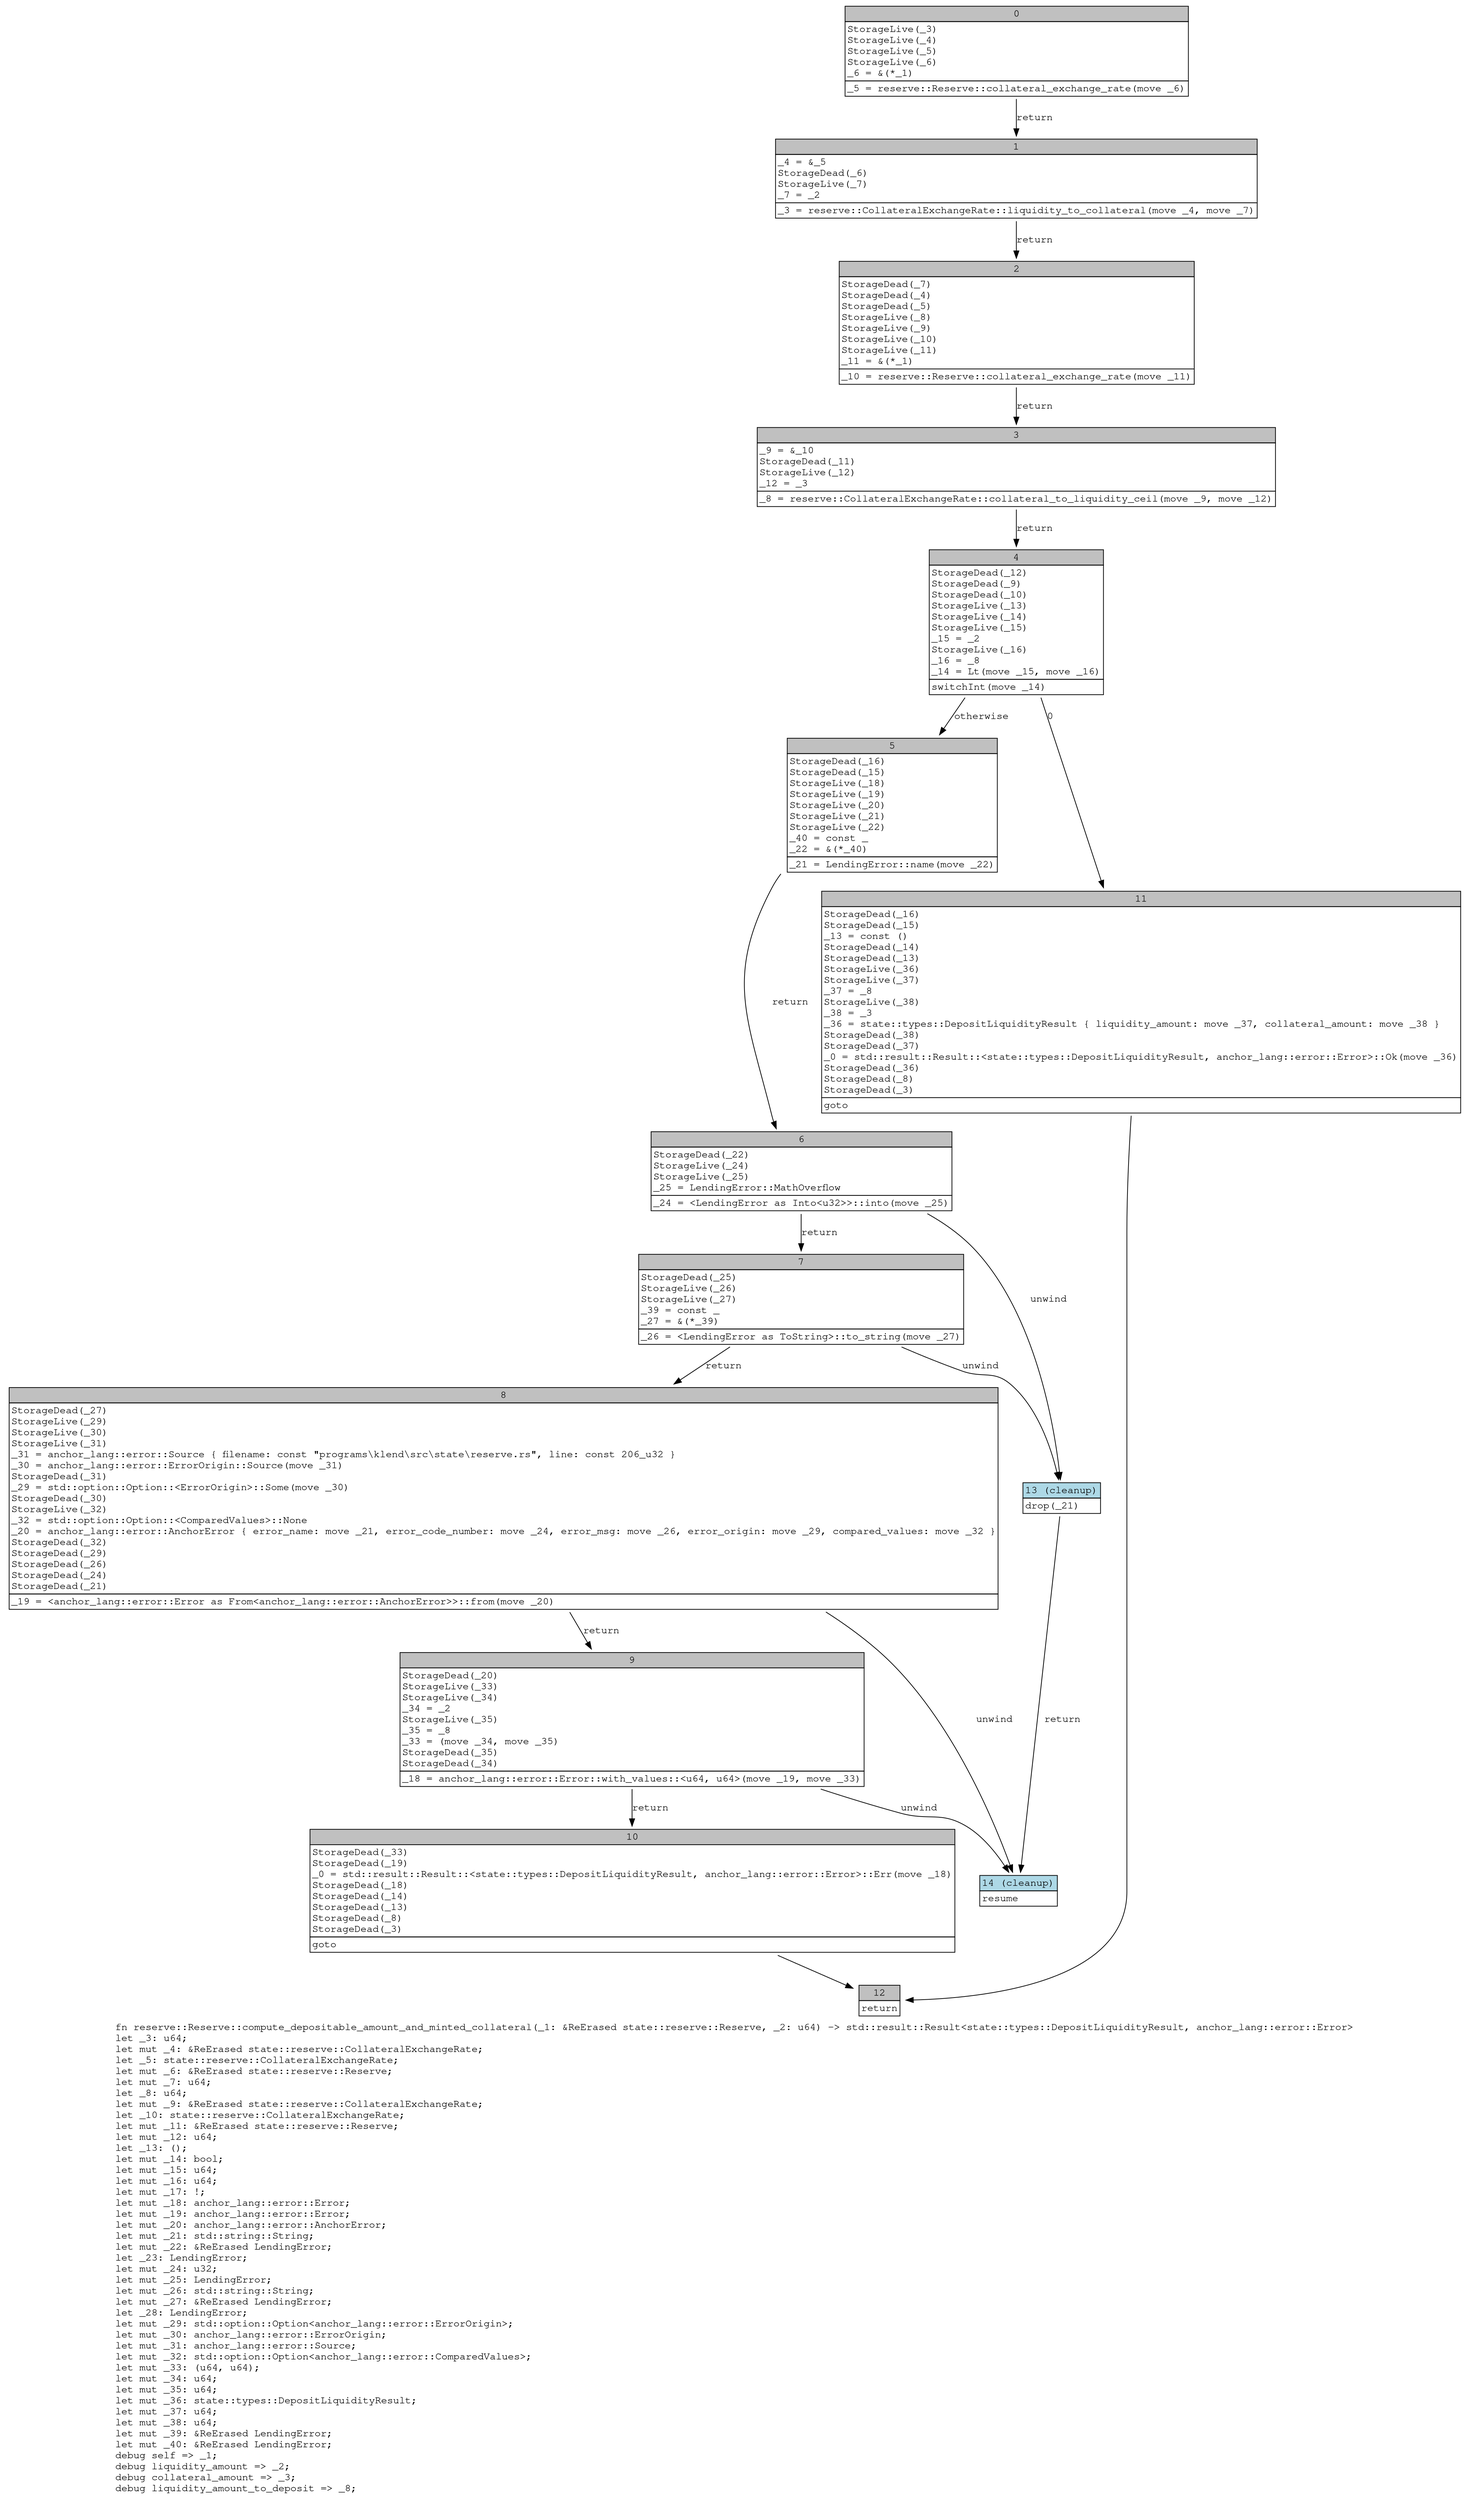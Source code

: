 digraph Mir_0_1878 {
    graph [fontname="Courier, monospace"];
    node [fontname="Courier, monospace"];
    edge [fontname="Courier, monospace"];
    label=<fn reserve::Reserve::compute_depositable_amount_and_minted_collateral(_1: &amp;ReErased state::reserve::Reserve, _2: u64) -&gt; std::result::Result&lt;state::types::DepositLiquidityResult, anchor_lang::error::Error&gt;<br align="left"/>let _3: u64;<br align="left"/>let mut _4: &amp;ReErased state::reserve::CollateralExchangeRate;<br align="left"/>let _5: state::reserve::CollateralExchangeRate;<br align="left"/>let mut _6: &amp;ReErased state::reserve::Reserve;<br align="left"/>let mut _7: u64;<br align="left"/>let _8: u64;<br align="left"/>let mut _9: &amp;ReErased state::reserve::CollateralExchangeRate;<br align="left"/>let _10: state::reserve::CollateralExchangeRate;<br align="left"/>let mut _11: &amp;ReErased state::reserve::Reserve;<br align="left"/>let mut _12: u64;<br align="left"/>let _13: ();<br align="left"/>let mut _14: bool;<br align="left"/>let mut _15: u64;<br align="left"/>let mut _16: u64;<br align="left"/>let mut _17: !;<br align="left"/>let mut _18: anchor_lang::error::Error;<br align="left"/>let mut _19: anchor_lang::error::Error;<br align="left"/>let mut _20: anchor_lang::error::AnchorError;<br align="left"/>let mut _21: std::string::String;<br align="left"/>let mut _22: &amp;ReErased LendingError;<br align="left"/>let _23: LendingError;<br align="left"/>let mut _24: u32;<br align="left"/>let mut _25: LendingError;<br align="left"/>let mut _26: std::string::String;<br align="left"/>let mut _27: &amp;ReErased LendingError;<br align="left"/>let _28: LendingError;<br align="left"/>let mut _29: std::option::Option&lt;anchor_lang::error::ErrorOrigin&gt;;<br align="left"/>let mut _30: anchor_lang::error::ErrorOrigin;<br align="left"/>let mut _31: anchor_lang::error::Source;<br align="left"/>let mut _32: std::option::Option&lt;anchor_lang::error::ComparedValues&gt;;<br align="left"/>let mut _33: (u64, u64);<br align="left"/>let mut _34: u64;<br align="left"/>let mut _35: u64;<br align="left"/>let mut _36: state::types::DepositLiquidityResult;<br align="left"/>let mut _37: u64;<br align="left"/>let mut _38: u64;<br align="left"/>let mut _39: &amp;ReErased LendingError;<br align="left"/>let mut _40: &amp;ReErased LendingError;<br align="left"/>debug self =&gt; _1;<br align="left"/>debug liquidity_amount =&gt; _2;<br align="left"/>debug collateral_amount =&gt; _3;<br align="left"/>debug liquidity_amount_to_deposit =&gt; _8;<br align="left"/>>;
    bb0__0_1878 [shape="none", label=<<table border="0" cellborder="1" cellspacing="0"><tr><td bgcolor="gray" align="center" colspan="1">0</td></tr><tr><td align="left" balign="left">StorageLive(_3)<br/>StorageLive(_4)<br/>StorageLive(_5)<br/>StorageLive(_6)<br/>_6 = &amp;(*_1)<br/></td></tr><tr><td align="left">_5 = reserve::Reserve::collateral_exchange_rate(move _6)</td></tr></table>>];
    bb1__0_1878 [shape="none", label=<<table border="0" cellborder="1" cellspacing="0"><tr><td bgcolor="gray" align="center" colspan="1">1</td></tr><tr><td align="left" balign="left">_4 = &amp;_5<br/>StorageDead(_6)<br/>StorageLive(_7)<br/>_7 = _2<br/></td></tr><tr><td align="left">_3 = reserve::CollateralExchangeRate::liquidity_to_collateral(move _4, move _7)</td></tr></table>>];
    bb2__0_1878 [shape="none", label=<<table border="0" cellborder="1" cellspacing="0"><tr><td bgcolor="gray" align="center" colspan="1">2</td></tr><tr><td align="left" balign="left">StorageDead(_7)<br/>StorageDead(_4)<br/>StorageDead(_5)<br/>StorageLive(_8)<br/>StorageLive(_9)<br/>StorageLive(_10)<br/>StorageLive(_11)<br/>_11 = &amp;(*_1)<br/></td></tr><tr><td align="left">_10 = reserve::Reserve::collateral_exchange_rate(move _11)</td></tr></table>>];
    bb3__0_1878 [shape="none", label=<<table border="0" cellborder="1" cellspacing="0"><tr><td bgcolor="gray" align="center" colspan="1">3</td></tr><tr><td align="left" balign="left">_9 = &amp;_10<br/>StorageDead(_11)<br/>StorageLive(_12)<br/>_12 = _3<br/></td></tr><tr><td align="left">_8 = reserve::CollateralExchangeRate::collateral_to_liquidity_ceil(move _9, move _12)</td></tr></table>>];
    bb4__0_1878 [shape="none", label=<<table border="0" cellborder="1" cellspacing="0"><tr><td bgcolor="gray" align="center" colspan="1">4</td></tr><tr><td align="left" balign="left">StorageDead(_12)<br/>StorageDead(_9)<br/>StorageDead(_10)<br/>StorageLive(_13)<br/>StorageLive(_14)<br/>StorageLive(_15)<br/>_15 = _2<br/>StorageLive(_16)<br/>_16 = _8<br/>_14 = Lt(move _15, move _16)<br/></td></tr><tr><td align="left">switchInt(move _14)</td></tr></table>>];
    bb5__0_1878 [shape="none", label=<<table border="0" cellborder="1" cellspacing="0"><tr><td bgcolor="gray" align="center" colspan="1">5</td></tr><tr><td align="left" balign="left">StorageDead(_16)<br/>StorageDead(_15)<br/>StorageLive(_18)<br/>StorageLive(_19)<br/>StorageLive(_20)<br/>StorageLive(_21)<br/>StorageLive(_22)<br/>_40 = const _<br/>_22 = &amp;(*_40)<br/></td></tr><tr><td align="left">_21 = LendingError::name(move _22)</td></tr></table>>];
    bb6__0_1878 [shape="none", label=<<table border="0" cellborder="1" cellspacing="0"><tr><td bgcolor="gray" align="center" colspan="1">6</td></tr><tr><td align="left" balign="left">StorageDead(_22)<br/>StorageLive(_24)<br/>StorageLive(_25)<br/>_25 = LendingError::MathOverflow<br/></td></tr><tr><td align="left">_24 = &lt;LendingError as Into&lt;u32&gt;&gt;::into(move _25)</td></tr></table>>];
    bb7__0_1878 [shape="none", label=<<table border="0" cellborder="1" cellspacing="0"><tr><td bgcolor="gray" align="center" colspan="1">7</td></tr><tr><td align="left" balign="left">StorageDead(_25)<br/>StorageLive(_26)<br/>StorageLive(_27)<br/>_39 = const _<br/>_27 = &amp;(*_39)<br/></td></tr><tr><td align="left">_26 = &lt;LendingError as ToString&gt;::to_string(move _27)</td></tr></table>>];
    bb8__0_1878 [shape="none", label=<<table border="0" cellborder="1" cellspacing="0"><tr><td bgcolor="gray" align="center" colspan="1">8</td></tr><tr><td align="left" balign="left">StorageDead(_27)<br/>StorageLive(_29)<br/>StorageLive(_30)<br/>StorageLive(_31)<br/>_31 = anchor_lang::error::Source { filename: const &quot;programs\\klend\\src\\state\\reserve.rs&quot;, line: const 206_u32 }<br/>_30 = anchor_lang::error::ErrorOrigin::Source(move _31)<br/>StorageDead(_31)<br/>_29 = std::option::Option::&lt;ErrorOrigin&gt;::Some(move _30)<br/>StorageDead(_30)<br/>StorageLive(_32)<br/>_32 = std::option::Option::&lt;ComparedValues&gt;::None<br/>_20 = anchor_lang::error::AnchorError { error_name: move _21, error_code_number: move _24, error_msg: move _26, error_origin: move _29, compared_values: move _32 }<br/>StorageDead(_32)<br/>StorageDead(_29)<br/>StorageDead(_26)<br/>StorageDead(_24)<br/>StorageDead(_21)<br/></td></tr><tr><td align="left">_19 = &lt;anchor_lang::error::Error as From&lt;anchor_lang::error::AnchorError&gt;&gt;::from(move _20)</td></tr></table>>];
    bb9__0_1878 [shape="none", label=<<table border="0" cellborder="1" cellspacing="0"><tr><td bgcolor="gray" align="center" colspan="1">9</td></tr><tr><td align="left" balign="left">StorageDead(_20)<br/>StorageLive(_33)<br/>StorageLive(_34)<br/>_34 = _2<br/>StorageLive(_35)<br/>_35 = _8<br/>_33 = (move _34, move _35)<br/>StorageDead(_35)<br/>StorageDead(_34)<br/></td></tr><tr><td align="left">_18 = anchor_lang::error::Error::with_values::&lt;u64, u64&gt;(move _19, move _33)</td></tr></table>>];
    bb10__0_1878 [shape="none", label=<<table border="0" cellborder="1" cellspacing="0"><tr><td bgcolor="gray" align="center" colspan="1">10</td></tr><tr><td align="left" balign="left">StorageDead(_33)<br/>StorageDead(_19)<br/>_0 = std::result::Result::&lt;state::types::DepositLiquidityResult, anchor_lang::error::Error&gt;::Err(move _18)<br/>StorageDead(_18)<br/>StorageDead(_14)<br/>StorageDead(_13)<br/>StorageDead(_8)<br/>StorageDead(_3)<br/></td></tr><tr><td align="left">goto</td></tr></table>>];
    bb11__0_1878 [shape="none", label=<<table border="0" cellborder="1" cellspacing="0"><tr><td bgcolor="gray" align="center" colspan="1">11</td></tr><tr><td align="left" balign="left">StorageDead(_16)<br/>StorageDead(_15)<br/>_13 = const ()<br/>StorageDead(_14)<br/>StorageDead(_13)<br/>StorageLive(_36)<br/>StorageLive(_37)<br/>_37 = _8<br/>StorageLive(_38)<br/>_38 = _3<br/>_36 = state::types::DepositLiquidityResult { liquidity_amount: move _37, collateral_amount: move _38 }<br/>StorageDead(_38)<br/>StorageDead(_37)<br/>_0 = std::result::Result::&lt;state::types::DepositLiquidityResult, anchor_lang::error::Error&gt;::Ok(move _36)<br/>StorageDead(_36)<br/>StorageDead(_8)<br/>StorageDead(_3)<br/></td></tr><tr><td align="left">goto</td></tr></table>>];
    bb12__0_1878 [shape="none", label=<<table border="0" cellborder="1" cellspacing="0"><tr><td bgcolor="gray" align="center" colspan="1">12</td></tr><tr><td align="left">return</td></tr></table>>];
    bb13__0_1878 [shape="none", label=<<table border="0" cellborder="1" cellspacing="0"><tr><td bgcolor="lightblue" align="center" colspan="1">13 (cleanup)</td></tr><tr><td align="left">drop(_21)</td></tr></table>>];
    bb14__0_1878 [shape="none", label=<<table border="0" cellborder="1" cellspacing="0"><tr><td bgcolor="lightblue" align="center" colspan="1">14 (cleanup)</td></tr><tr><td align="left">resume</td></tr></table>>];
    bb0__0_1878 -> bb1__0_1878 [label="return"];
    bb1__0_1878 -> bb2__0_1878 [label="return"];
    bb2__0_1878 -> bb3__0_1878 [label="return"];
    bb3__0_1878 -> bb4__0_1878 [label="return"];
    bb4__0_1878 -> bb11__0_1878 [label="0"];
    bb4__0_1878 -> bb5__0_1878 [label="otherwise"];
    bb5__0_1878 -> bb6__0_1878 [label="return"];
    bb6__0_1878 -> bb7__0_1878 [label="return"];
    bb6__0_1878 -> bb13__0_1878 [label="unwind"];
    bb7__0_1878 -> bb8__0_1878 [label="return"];
    bb7__0_1878 -> bb13__0_1878 [label="unwind"];
    bb8__0_1878 -> bb9__0_1878 [label="return"];
    bb8__0_1878 -> bb14__0_1878 [label="unwind"];
    bb9__0_1878 -> bb10__0_1878 [label="return"];
    bb9__0_1878 -> bb14__0_1878 [label="unwind"];
    bb10__0_1878 -> bb12__0_1878 [label=""];
    bb11__0_1878 -> bb12__0_1878 [label=""];
    bb13__0_1878 -> bb14__0_1878 [label="return"];
}
